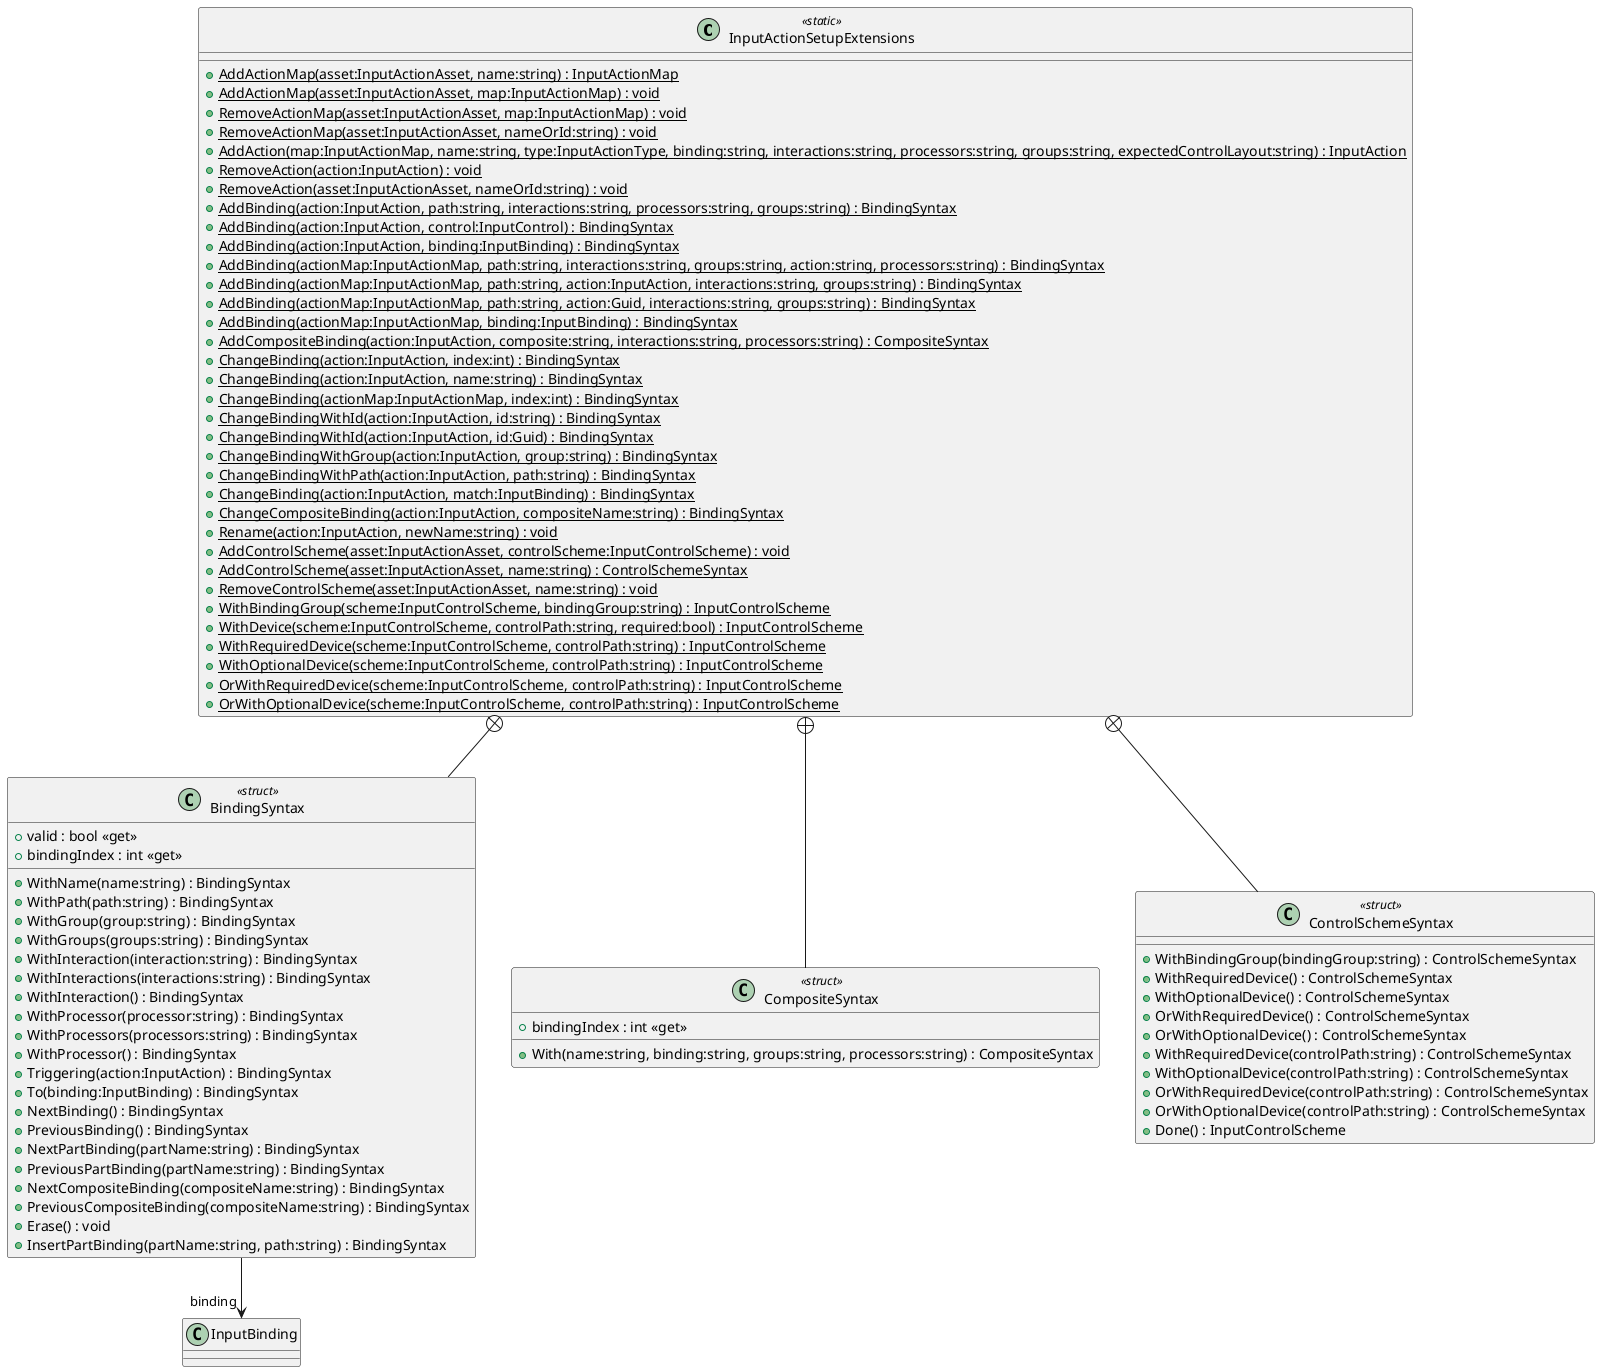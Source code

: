 @startuml
class InputActionSetupExtensions <<static>> {
    + {static} AddActionMap(asset:InputActionAsset, name:string) : InputActionMap
    + {static} AddActionMap(asset:InputActionAsset, map:InputActionMap) : void
    + {static} RemoveActionMap(asset:InputActionAsset, map:InputActionMap) : void
    + {static} RemoveActionMap(asset:InputActionAsset, nameOrId:string) : void
    + {static} AddAction(map:InputActionMap, name:string, type:InputActionType, binding:string, interactions:string, processors:string, groups:string, expectedControlLayout:string) : InputAction
    + {static} RemoveAction(action:InputAction) : void
    + {static} RemoveAction(asset:InputActionAsset, nameOrId:string) : void
    + {static} AddBinding(action:InputAction, path:string, interactions:string, processors:string, groups:string) : BindingSyntax
    + {static} AddBinding(action:InputAction, control:InputControl) : BindingSyntax
    + {static} AddBinding(action:InputAction, binding:InputBinding) : BindingSyntax
    + {static} AddBinding(actionMap:InputActionMap, path:string, interactions:string, groups:string, action:string, processors:string) : BindingSyntax
    + {static} AddBinding(actionMap:InputActionMap, path:string, action:InputAction, interactions:string, groups:string) : BindingSyntax
    + {static} AddBinding(actionMap:InputActionMap, path:string, action:Guid, interactions:string, groups:string) : BindingSyntax
    + {static} AddBinding(actionMap:InputActionMap, binding:InputBinding) : BindingSyntax
    + {static} AddCompositeBinding(action:InputAction, composite:string, interactions:string, processors:string) : CompositeSyntax
    + {static} ChangeBinding(action:InputAction, index:int) : BindingSyntax
    + {static} ChangeBinding(action:InputAction, name:string) : BindingSyntax
    + {static} ChangeBinding(actionMap:InputActionMap, index:int) : BindingSyntax
    + {static} ChangeBindingWithId(action:InputAction, id:string) : BindingSyntax
    + {static} ChangeBindingWithId(action:InputAction, id:Guid) : BindingSyntax
    + {static} ChangeBindingWithGroup(action:InputAction, group:string) : BindingSyntax
    + {static} ChangeBindingWithPath(action:InputAction, path:string) : BindingSyntax
    + {static} ChangeBinding(action:InputAction, match:InputBinding) : BindingSyntax
    + {static} ChangeCompositeBinding(action:InputAction, compositeName:string) : BindingSyntax
    + {static} Rename(action:InputAction, newName:string) : void
    + {static} AddControlScheme(asset:InputActionAsset, controlScheme:InputControlScheme) : void
    + {static} AddControlScheme(asset:InputActionAsset, name:string) : ControlSchemeSyntax
    + {static} RemoveControlScheme(asset:InputActionAsset, name:string) : void
    + {static} WithBindingGroup(scheme:InputControlScheme, bindingGroup:string) : InputControlScheme
    + {static} WithDevice(scheme:InputControlScheme, controlPath:string, required:bool) : InputControlScheme
    + {static} WithRequiredDevice(scheme:InputControlScheme, controlPath:string) : InputControlScheme
    + {static} WithOptionalDevice(scheme:InputControlScheme, controlPath:string) : InputControlScheme
    + {static} OrWithRequiredDevice(scheme:InputControlScheme, controlPath:string) : InputControlScheme
    + {static} OrWithOptionalDevice(scheme:InputControlScheme, controlPath:string) : InputControlScheme
}
class BindingSyntax <<struct>> {
    + valid : bool <<get>>
    + bindingIndex : int <<get>>
    + WithName(name:string) : BindingSyntax
    + WithPath(path:string) : BindingSyntax
    + WithGroup(group:string) : BindingSyntax
    + WithGroups(groups:string) : BindingSyntax
    + WithInteraction(interaction:string) : BindingSyntax
    + WithInteractions(interactions:string) : BindingSyntax
    + WithInteraction() : BindingSyntax
    + WithProcessor(processor:string) : BindingSyntax
    + WithProcessors(processors:string) : BindingSyntax
    + WithProcessor() : BindingSyntax
    + Triggering(action:InputAction) : BindingSyntax
    + To(binding:InputBinding) : BindingSyntax
    + NextBinding() : BindingSyntax
    + PreviousBinding() : BindingSyntax
    + NextPartBinding(partName:string) : BindingSyntax
    + PreviousPartBinding(partName:string) : BindingSyntax
    + NextCompositeBinding(compositeName:string) : BindingSyntax
    + PreviousCompositeBinding(compositeName:string) : BindingSyntax
    + Erase() : void
    + InsertPartBinding(partName:string, path:string) : BindingSyntax
}
class CompositeSyntax <<struct>> {
    + bindingIndex : int <<get>>
    + With(name:string, binding:string, groups:string, processors:string) : CompositeSyntax
}
class ControlSchemeSyntax <<struct>> {
    + WithBindingGroup(bindingGroup:string) : ControlSchemeSyntax
    + WithRequiredDevice() : ControlSchemeSyntax
    + WithOptionalDevice() : ControlSchemeSyntax
    + OrWithRequiredDevice() : ControlSchemeSyntax
    + OrWithOptionalDevice() : ControlSchemeSyntax
    + WithRequiredDevice(controlPath:string) : ControlSchemeSyntax
    + WithOptionalDevice(controlPath:string) : ControlSchemeSyntax
    + OrWithRequiredDevice(controlPath:string) : ControlSchemeSyntax
    + OrWithOptionalDevice(controlPath:string) : ControlSchemeSyntax
    + Done() : InputControlScheme
}
InputActionSetupExtensions +-- BindingSyntax
BindingSyntax --> "binding" InputBinding
InputActionSetupExtensions +-- CompositeSyntax
InputActionSetupExtensions +-- ControlSchemeSyntax
@enduml
